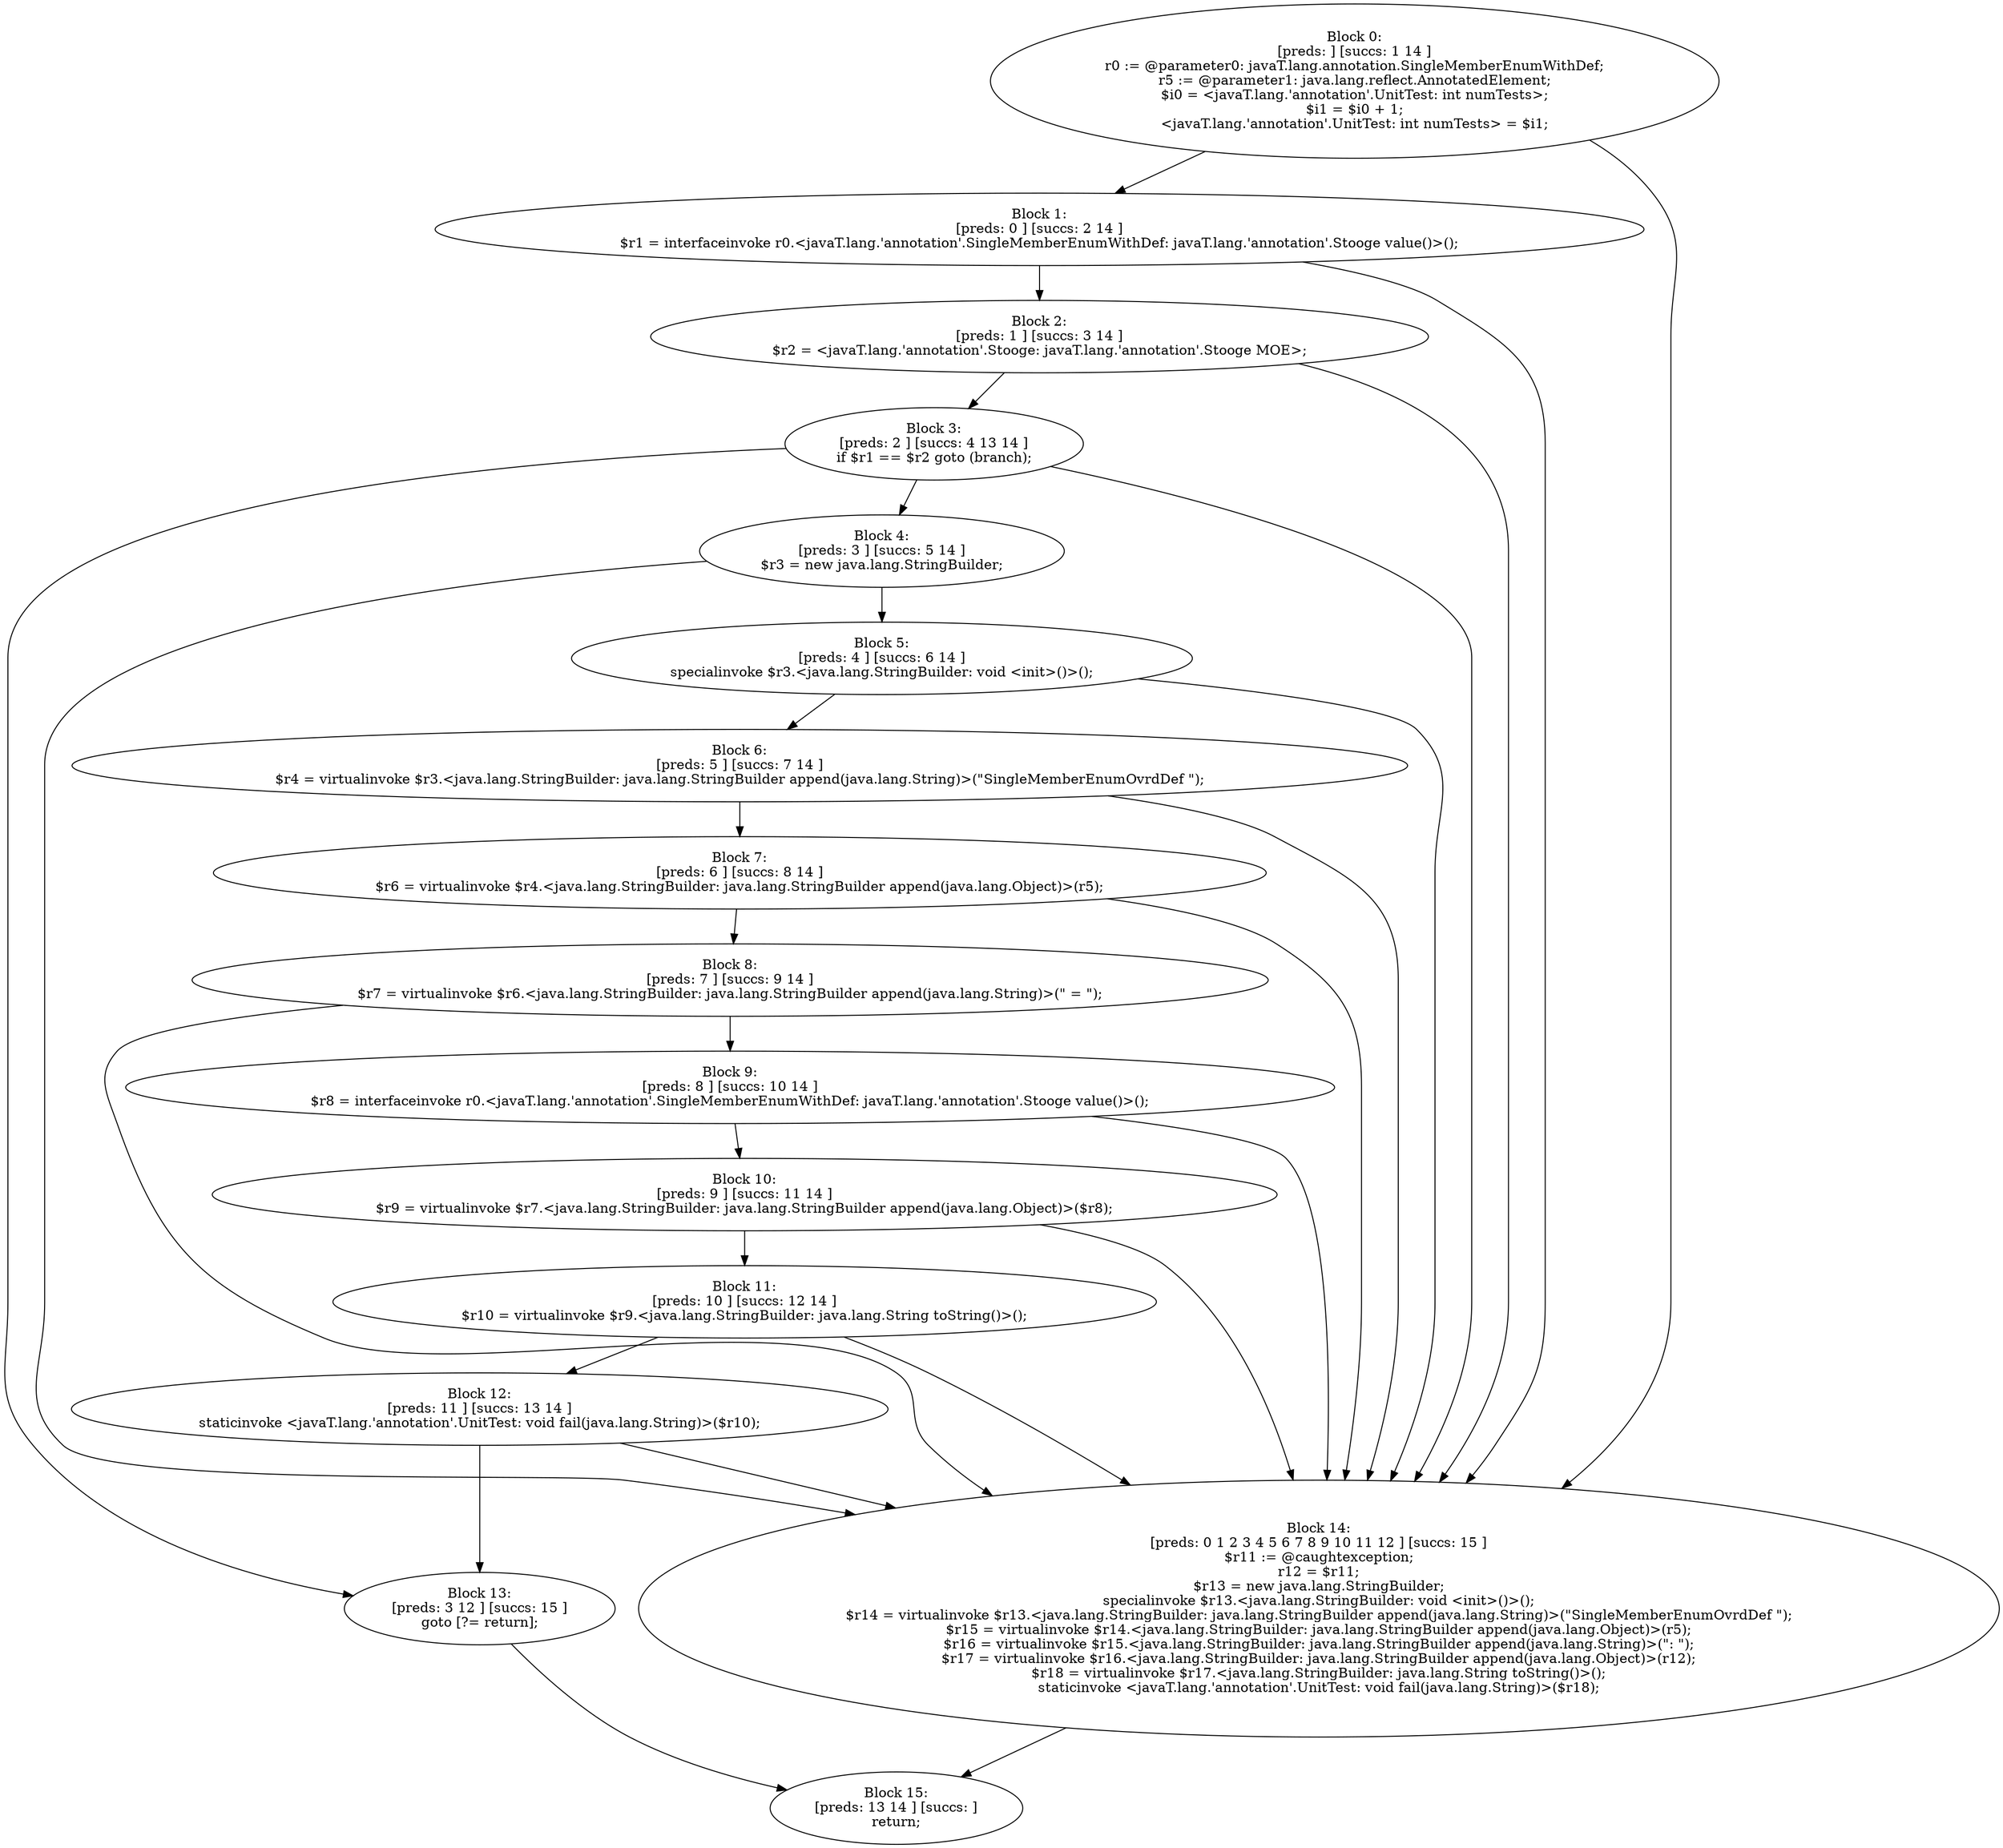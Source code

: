 digraph "unitGraph" {
    "Block 0:
[preds: ] [succs: 1 14 ]
r0 := @parameter0: javaT.lang.annotation.SingleMemberEnumWithDef;
r5 := @parameter1: java.lang.reflect.AnnotatedElement;
$i0 = <javaT.lang.'annotation'.UnitTest: int numTests>;
$i1 = $i0 + 1;
<javaT.lang.'annotation'.UnitTest: int numTests> = $i1;
"
    "Block 1:
[preds: 0 ] [succs: 2 14 ]
$r1 = interfaceinvoke r0.<javaT.lang.'annotation'.SingleMemberEnumWithDef: javaT.lang.'annotation'.Stooge value()>();
"
    "Block 2:
[preds: 1 ] [succs: 3 14 ]
$r2 = <javaT.lang.'annotation'.Stooge: javaT.lang.'annotation'.Stooge MOE>;
"
    "Block 3:
[preds: 2 ] [succs: 4 13 14 ]
if $r1 == $r2 goto (branch);
"
    "Block 4:
[preds: 3 ] [succs: 5 14 ]
$r3 = new java.lang.StringBuilder;
"
    "Block 5:
[preds: 4 ] [succs: 6 14 ]
specialinvoke $r3.<java.lang.StringBuilder: void <init>()>();
"
    "Block 6:
[preds: 5 ] [succs: 7 14 ]
$r4 = virtualinvoke $r3.<java.lang.StringBuilder: java.lang.StringBuilder append(java.lang.String)>(\"SingleMemberEnumOvrdDef \");
"
    "Block 7:
[preds: 6 ] [succs: 8 14 ]
$r6 = virtualinvoke $r4.<java.lang.StringBuilder: java.lang.StringBuilder append(java.lang.Object)>(r5);
"
    "Block 8:
[preds: 7 ] [succs: 9 14 ]
$r7 = virtualinvoke $r6.<java.lang.StringBuilder: java.lang.StringBuilder append(java.lang.String)>(\" = \");
"
    "Block 9:
[preds: 8 ] [succs: 10 14 ]
$r8 = interfaceinvoke r0.<javaT.lang.'annotation'.SingleMemberEnumWithDef: javaT.lang.'annotation'.Stooge value()>();
"
    "Block 10:
[preds: 9 ] [succs: 11 14 ]
$r9 = virtualinvoke $r7.<java.lang.StringBuilder: java.lang.StringBuilder append(java.lang.Object)>($r8);
"
    "Block 11:
[preds: 10 ] [succs: 12 14 ]
$r10 = virtualinvoke $r9.<java.lang.StringBuilder: java.lang.String toString()>();
"
    "Block 12:
[preds: 11 ] [succs: 13 14 ]
staticinvoke <javaT.lang.'annotation'.UnitTest: void fail(java.lang.String)>($r10);
"
    "Block 13:
[preds: 3 12 ] [succs: 15 ]
goto [?= return];
"
    "Block 14:
[preds: 0 1 2 3 4 5 6 7 8 9 10 11 12 ] [succs: 15 ]
$r11 := @caughtexception;
r12 = $r11;
$r13 = new java.lang.StringBuilder;
specialinvoke $r13.<java.lang.StringBuilder: void <init>()>();
$r14 = virtualinvoke $r13.<java.lang.StringBuilder: java.lang.StringBuilder append(java.lang.String)>(\"SingleMemberEnumOvrdDef \");
$r15 = virtualinvoke $r14.<java.lang.StringBuilder: java.lang.StringBuilder append(java.lang.Object)>(r5);
$r16 = virtualinvoke $r15.<java.lang.StringBuilder: java.lang.StringBuilder append(java.lang.String)>(\": \");
$r17 = virtualinvoke $r16.<java.lang.StringBuilder: java.lang.StringBuilder append(java.lang.Object)>(r12);
$r18 = virtualinvoke $r17.<java.lang.StringBuilder: java.lang.String toString()>();
staticinvoke <javaT.lang.'annotation'.UnitTest: void fail(java.lang.String)>($r18);
"
    "Block 15:
[preds: 13 14 ] [succs: ]
return;
"
    "Block 0:
[preds: ] [succs: 1 14 ]
r0 := @parameter0: javaT.lang.annotation.SingleMemberEnumWithDef;
r5 := @parameter1: java.lang.reflect.AnnotatedElement;
$i0 = <javaT.lang.'annotation'.UnitTest: int numTests>;
$i1 = $i0 + 1;
<javaT.lang.'annotation'.UnitTest: int numTests> = $i1;
"->"Block 1:
[preds: 0 ] [succs: 2 14 ]
$r1 = interfaceinvoke r0.<javaT.lang.'annotation'.SingleMemberEnumWithDef: javaT.lang.'annotation'.Stooge value()>();
";
    "Block 0:
[preds: ] [succs: 1 14 ]
r0 := @parameter0: javaT.lang.annotation.SingleMemberEnumWithDef;
r5 := @parameter1: java.lang.reflect.AnnotatedElement;
$i0 = <javaT.lang.'annotation'.UnitTest: int numTests>;
$i1 = $i0 + 1;
<javaT.lang.'annotation'.UnitTest: int numTests> = $i1;
"->"Block 14:
[preds: 0 1 2 3 4 5 6 7 8 9 10 11 12 ] [succs: 15 ]
$r11 := @caughtexception;
r12 = $r11;
$r13 = new java.lang.StringBuilder;
specialinvoke $r13.<java.lang.StringBuilder: void <init>()>();
$r14 = virtualinvoke $r13.<java.lang.StringBuilder: java.lang.StringBuilder append(java.lang.String)>(\"SingleMemberEnumOvrdDef \");
$r15 = virtualinvoke $r14.<java.lang.StringBuilder: java.lang.StringBuilder append(java.lang.Object)>(r5);
$r16 = virtualinvoke $r15.<java.lang.StringBuilder: java.lang.StringBuilder append(java.lang.String)>(\": \");
$r17 = virtualinvoke $r16.<java.lang.StringBuilder: java.lang.StringBuilder append(java.lang.Object)>(r12);
$r18 = virtualinvoke $r17.<java.lang.StringBuilder: java.lang.String toString()>();
staticinvoke <javaT.lang.'annotation'.UnitTest: void fail(java.lang.String)>($r18);
";
    "Block 1:
[preds: 0 ] [succs: 2 14 ]
$r1 = interfaceinvoke r0.<javaT.lang.'annotation'.SingleMemberEnumWithDef: javaT.lang.'annotation'.Stooge value()>();
"->"Block 2:
[preds: 1 ] [succs: 3 14 ]
$r2 = <javaT.lang.'annotation'.Stooge: javaT.lang.'annotation'.Stooge MOE>;
";
    "Block 1:
[preds: 0 ] [succs: 2 14 ]
$r1 = interfaceinvoke r0.<javaT.lang.'annotation'.SingleMemberEnumWithDef: javaT.lang.'annotation'.Stooge value()>();
"->"Block 14:
[preds: 0 1 2 3 4 5 6 7 8 9 10 11 12 ] [succs: 15 ]
$r11 := @caughtexception;
r12 = $r11;
$r13 = new java.lang.StringBuilder;
specialinvoke $r13.<java.lang.StringBuilder: void <init>()>();
$r14 = virtualinvoke $r13.<java.lang.StringBuilder: java.lang.StringBuilder append(java.lang.String)>(\"SingleMemberEnumOvrdDef \");
$r15 = virtualinvoke $r14.<java.lang.StringBuilder: java.lang.StringBuilder append(java.lang.Object)>(r5);
$r16 = virtualinvoke $r15.<java.lang.StringBuilder: java.lang.StringBuilder append(java.lang.String)>(\": \");
$r17 = virtualinvoke $r16.<java.lang.StringBuilder: java.lang.StringBuilder append(java.lang.Object)>(r12);
$r18 = virtualinvoke $r17.<java.lang.StringBuilder: java.lang.String toString()>();
staticinvoke <javaT.lang.'annotation'.UnitTest: void fail(java.lang.String)>($r18);
";
    "Block 2:
[preds: 1 ] [succs: 3 14 ]
$r2 = <javaT.lang.'annotation'.Stooge: javaT.lang.'annotation'.Stooge MOE>;
"->"Block 3:
[preds: 2 ] [succs: 4 13 14 ]
if $r1 == $r2 goto (branch);
";
    "Block 2:
[preds: 1 ] [succs: 3 14 ]
$r2 = <javaT.lang.'annotation'.Stooge: javaT.lang.'annotation'.Stooge MOE>;
"->"Block 14:
[preds: 0 1 2 3 4 5 6 7 8 9 10 11 12 ] [succs: 15 ]
$r11 := @caughtexception;
r12 = $r11;
$r13 = new java.lang.StringBuilder;
specialinvoke $r13.<java.lang.StringBuilder: void <init>()>();
$r14 = virtualinvoke $r13.<java.lang.StringBuilder: java.lang.StringBuilder append(java.lang.String)>(\"SingleMemberEnumOvrdDef \");
$r15 = virtualinvoke $r14.<java.lang.StringBuilder: java.lang.StringBuilder append(java.lang.Object)>(r5);
$r16 = virtualinvoke $r15.<java.lang.StringBuilder: java.lang.StringBuilder append(java.lang.String)>(\": \");
$r17 = virtualinvoke $r16.<java.lang.StringBuilder: java.lang.StringBuilder append(java.lang.Object)>(r12);
$r18 = virtualinvoke $r17.<java.lang.StringBuilder: java.lang.String toString()>();
staticinvoke <javaT.lang.'annotation'.UnitTest: void fail(java.lang.String)>($r18);
";
    "Block 3:
[preds: 2 ] [succs: 4 13 14 ]
if $r1 == $r2 goto (branch);
"->"Block 4:
[preds: 3 ] [succs: 5 14 ]
$r3 = new java.lang.StringBuilder;
";
    "Block 3:
[preds: 2 ] [succs: 4 13 14 ]
if $r1 == $r2 goto (branch);
"->"Block 13:
[preds: 3 12 ] [succs: 15 ]
goto [?= return];
";
    "Block 3:
[preds: 2 ] [succs: 4 13 14 ]
if $r1 == $r2 goto (branch);
"->"Block 14:
[preds: 0 1 2 3 4 5 6 7 8 9 10 11 12 ] [succs: 15 ]
$r11 := @caughtexception;
r12 = $r11;
$r13 = new java.lang.StringBuilder;
specialinvoke $r13.<java.lang.StringBuilder: void <init>()>();
$r14 = virtualinvoke $r13.<java.lang.StringBuilder: java.lang.StringBuilder append(java.lang.String)>(\"SingleMemberEnumOvrdDef \");
$r15 = virtualinvoke $r14.<java.lang.StringBuilder: java.lang.StringBuilder append(java.lang.Object)>(r5);
$r16 = virtualinvoke $r15.<java.lang.StringBuilder: java.lang.StringBuilder append(java.lang.String)>(\": \");
$r17 = virtualinvoke $r16.<java.lang.StringBuilder: java.lang.StringBuilder append(java.lang.Object)>(r12);
$r18 = virtualinvoke $r17.<java.lang.StringBuilder: java.lang.String toString()>();
staticinvoke <javaT.lang.'annotation'.UnitTest: void fail(java.lang.String)>($r18);
";
    "Block 4:
[preds: 3 ] [succs: 5 14 ]
$r3 = new java.lang.StringBuilder;
"->"Block 5:
[preds: 4 ] [succs: 6 14 ]
specialinvoke $r3.<java.lang.StringBuilder: void <init>()>();
";
    "Block 4:
[preds: 3 ] [succs: 5 14 ]
$r3 = new java.lang.StringBuilder;
"->"Block 14:
[preds: 0 1 2 3 4 5 6 7 8 9 10 11 12 ] [succs: 15 ]
$r11 := @caughtexception;
r12 = $r11;
$r13 = new java.lang.StringBuilder;
specialinvoke $r13.<java.lang.StringBuilder: void <init>()>();
$r14 = virtualinvoke $r13.<java.lang.StringBuilder: java.lang.StringBuilder append(java.lang.String)>(\"SingleMemberEnumOvrdDef \");
$r15 = virtualinvoke $r14.<java.lang.StringBuilder: java.lang.StringBuilder append(java.lang.Object)>(r5);
$r16 = virtualinvoke $r15.<java.lang.StringBuilder: java.lang.StringBuilder append(java.lang.String)>(\": \");
$r17 = virtualinvoke $r16.<java.lang.StringBuilder: java.lang.StringBuilder append(java.lang.Object)>(r12);
$r18 = virtualinvoke $r17.<java.lang.StringBuilder: java.lang.String toString()>();
staticinvoke <javaT.lang.'annotation'.UnitTest: void fail(java.lang.String)>($r18);
";
    "Block 5:
[preds: 4 ] [succs: 6 14 ]
specialinvoke $r3.<java.lang.StringBuilder: void <init>()>();
"->"Block 6:
[preds: 5 ] [succs: 7 14 ]
$r4 = virtualinvoke $r3.<java.lang.StringBuilder: java.lang.StringBuilder append(java.lang.String)>(\"SingleMemberEnumOvrdDef \");
";
    "Block 5:
[preds: 4 ] [succs: 6 14 ]
specialinvoke $r3.<java.lang.StringBuilder: void <init>()>();
"->"Block 14:
[preds: 0 1 2 3 4 5 6 7 8 9 10 11 12 ] [succs: 15 ]
$r11 := @caughtexception;
r12 = $r11;
$r13 = new java.lang.StringBuilder;
specialinvoke $r13.<java.lang.StringBuilder: void <init>()>();
$r14 = virtualinvoke $r13.<java.lang.StringBuilder: java.lang.StringBuilder append(java.lang.String)>(\"SingleMemberEnumOvrdDef \");
$r15 = virtualinvoke $r14.<java.lang.StringBuilder: java.lang.StringBuilder append(java.lang.Object)>(r5);
$r16 = virtualinvoke $r15.<java.lang.StringBuilder: java.lang.StringBuilder append(java.lang.String)>(\": \");
$r17 = virtualinvoke $r16.<java.lang.StringBuilder: java.lang.StringBuilder append(java.lang.Object)>(r12);
$r18 = virtualinvoke $r17.<java.lang.StringBuilder: java.lang.String toString()>();
staticinvoke <javaT.lang.'annotation'.UnitTest: void fail(java.lang.String)>($r18);
";
    "Block 6:
[preds: 5 ] [succs: 7 14 ]
$r4 = virtualinvoke $r3.<java.lang.StringBuilder: java.lang.StringBuilder append(java.lang.String)>(\"SingleMemberEnumOvrdDef \");
"->"Block 7:
[preds: 6 ] [succs: 8 14 ]
$r6 = virtualinvoke $r4.<java.lang.StringBuilder: java.lang.StringBuilder append(java.lang.Object)>(r5);
";
    "Block 6:
[preds: 5 ] [succs: 7 14 ]
$r4 = virtualinvoke $r3.<java.lang.StringBuilder: java.lang.StringBuilder append(java.lang.String)>(\"SingleMemberEnumOvrdDef \");
"->"Block 14:
[preds: 0 1 2 3 4 5 6 7 8 9 10 11 12 ] [succs: 15 ]
$r11 := @caughtexception;
r12 = $r11;
$r13 = new java.lang.StringBuilder;
specialinvoke $r13.<java.lang.StringBuilder: void <init>()>();
$r14 = virtualinvoke $r13.<java.lang.StringBuilder: java.lang.StringBuilder append(java.lang.String)>(\"SingleMemberEnumOvrdDef \");
$r15 = virtualinvoke $r14.<java.lang.StringBuilder: java.lang.StringBuilder append(java.lang.Object)>(r5);
$r16 = virtualinvoke $r15.<java.lang.StringBuilder: java.lang.StringBuilder append(java.lang.String)>(\": \");
$r17 = virtualinvoke $r16.<java.lang.StringBuilder: java.lang.StringBuilder append(java.lang.Object)>(r12);
$r18 = virtualinvoke $r17.<java.lang.StringBuilder: java.lang.String toString()>();
staticinvoke <javaT.lang.'annotation'.UnitTest: void fail(java.lang.String)>($r18);
";
    "Block 7:
[preds: 6 ] [succs: 8 14 ]
$r6 = virtualinvoke $r4.<java.lang.StringBuilder: java.lang.StringBuilder append(java.lang.Object)>(r5);
"->"Block 8:
[preds: 7 ] [succs: 9 14 ]
$r7 = virtualinvoke $r6.<java.lang.StringBuilder: java.lang.StringBuilder append(java.lang.String)>(\" = \");
";
    "Block 7:
[preds: 6 ] [succs: 8 14 ]
$r6 = virtualinvoke $r4.<java.lang.StringBuilder: java.lang.StringBuilder append(java.lang.Object)>(r5);
"->"Block 14:
[preds: 0 1 2 3 4 5 6 7 8 9 10 11 12 ] [succs: 15 ]
$r11 := @caughtexception;
r12 = $r11;
$r13 = new java.lang.StringBuilder;
specialinvoke $r13.<java.lang.StringBuilder: void <init>()>();
$r14 = virtualinvoke $r13.<java.lang.StringBuilder: java.lang.StringBuilder append(java.lang.String)>(\"SingleMemberEnumOvrdDef \");
$r15 = virtualinvoke $r14.<java.lang.StringBuilder: java.lang.StringBuilder append(java.lang.Object)>(r5);
$r16 = virtualinvoke $r15.<java.lang.StringBuilder: java.lang.StringBuilder append(java.lang.String)>(\": \");
$r17 = virtualinvoke $r16.<java.lang.StringBuilder: java.lang.StringBuilder append(java.lang.Object)>(r12);
$r18 = virtualinvoke $r17.<java.lang.StringBuilder: java.lang.String toString()>();
staticinvoke <javaT.lang.'annotation'.UnitTest: void fail(java.lang.String)>($r18);
";
    "Block 8:
[preds: 7 ] [succs: 9 14 ]
$r7 = virtualinvoke $r6.<java.lang.StringBuilder: java.lang.StringBuilder append(java.lang.String)>(\" = \");
"->"Block 9:
[preds: 8 ] [succs: 10 14 ]
$r8 = interfaceinvoke r0.<javaT.lang.'annotation'.SingleMemberEnumWithDef: javaT.lang.'annotation'.Stooge value()>();
";
    "Block 8:
[preds: 7 ] [succs: 9 14 ]
$r7 = virtualinvoke $r6.<java.lang.StringBuilder: java.lang.StringBuilder append(java.lang.String)>(\" = \");
"->"Block 14:
[preds: 0 1 2 3 4 5 6 7 8 9 10 11 12 ] [succs: 15 ]
$r11 := @caughtexception;
r12 = $r11;
$r13 = new java.lang.StringBuilder;
specialinvoke $r13.<java.lang.StringBuilder: void <init>()>();
$r14 = virtualinvoke $r13.<java.lang.StringBuilder: java.lang.StringBuilder append(java.lang.String)>(\"SingleMemberEnumOvrdDef \");
$r15 = virtualinvoke $r14.<java.lang.StringBuilder: java.lang.StringBuilder append(java.lang.Object)>(r5);
$r16 = virtualinvoke $r15.<java.lang.StringBuilder: java.lang.StringBuilder append(java.lang.String)>(\": \");
$r17 = virtualinvoke $r16.<java.lang.StringBuilder: java.lang.StringBuilder append(java.lang.Object)>(r12);
$r18 = virtualinvoke $r17.<java.lang.StringBuilder: java.lang.String toString()>();
staticinvoke <javaT.lang.'annotation'.UnitTest: void fail(java.lang.String)>($r18);
";
    "Block 9:
[preds: 8 ] [succs: 10 14 ]
$r8 = interfaceinvoke r0.<javaT.lang.'annotation'.SingleMemberEnumWithDef: javaT.lang.'annotation'.Stooge value()>();
"->"Block 10:
[preds: 9 ] [succs: 11 14 ]
$r9 = virtualinvoke $r7.<java.lang.StringBuilder: java.lang.StringBuilder append(java.lang.Object)>($r8);
";
    "Block 9:
[preds: 8 ] [succs: 10 14 ]
$r8 = interfaceinvoke r0.<javaT.lang.'annotation'.SingleMemberEnumWithDef: javaT.lang.'annotation'.Stooge value()>();
"->"Block 14:
[preds: 0 1 2 3 4 5 6 7 8 9 10 11 12 ] [succs: 15 ]
$r11 := @caughtexception;
r12 = $r11;
$r13 = new java.lang.StringBuilder;
specialinvoke $r13.<java.lang.StringBuilder: void <init>()>();
$r14 = virtualinvoke $r13.<java.lang.StringBuilder: java.lang.StringBuilder append(java.lang.String)>(\"SingleMemberEnumOvrdDef \");
$r15 = virtualinvoke $r14.<java.lang.StringBuilder: java.lang.StringBuilder append(java.lang.Object)>(r5);
$r16 = virtualinvoke $r15.<java.lang.StringBuilder: java.lang.StringBuilder append(java.lang.String)>(\": \");
$r17 = virtualinvoke $r16.<java.lang.StringBuilder: java.lang.StringBuilder append(java.lang.Object)>(r12);
$r18 = virtualinvoke $r17.<java.lang.StringBuilder: java.lang.String toString()>();
staticinvoke <javaT.lang.'annotation'.UnitTest: void fail(java.lang.String)>($r18);
";
    "Block 10:
[preds: 9 ] [succs: 11 14 ]
$r9 = virtualinvoke $r7.<java.lang.StringBuilder: java.lang.StringBuilder append(java.lang.Object)>($r8);
"->"Block 11:
[preds: 10 ] [succs: 12 14 ]
$r10 = virtualinvoke $r9.<java.lang.StringBuilder: java.lang.String toString()>();
";
    "Block 10:
[preds: 9 ] [succs: 11 14 ]
$r9 = virtualinvoke $r7.<java.lang.StringBuilder: java.lang.StringBuilder append(java.lang.Object)>($r8);
"->"Block 14:
[preds: 0 1 2 3 4 5 6 7 8 9 10 11 12 ] [succs: 15 ]
$r11 := @caughtexception;
r12 = $r11;
$r13 = new java.lang.StringBuilder;
specialinvoke $r13.<java.lang.StringBuilder: void <init>()>();
$r14 = virtualinvoke $r13.<java.lang.StringBuilder: java.lang.StringBuilder append(java.lang.String)>(\"SingleMemberEnumOvrdDef \");
$r15 = virtualinvoke $r14.<java.lang.StringBuilder: java.lang.StringBuilder append(java.lang.Object)>(r5);
$r16 = virtualinvoke $r15.<java.lang.StringBuilder: java.lang.StringBuilder append(java.lang.String)>(\": \");
$r17 = virtualinvoke $r16.<java.lang.StringBuilder: java.lang.StringBuilder append(java.lang.Object)>(r12);
$r18 = virtualinvoke $r17.<java.lang.StringBuilder: java.lang.String toString()>();
staticinvoke <javaT.lang.'annotation'.UnitTest: void fail(java.lang.String)>($r18);
";
    "Block 11:
[preds: 10 ] [succs: 12 14 ]
$r10 = virtualinvoke $r9.<java.lang.StringBuilder: java.lang.String toString()>();
"->"Block 12:
[preds: 11 ] [succs: 13 14 ]
staticinvoke <javaT.lang.'annotation'.UnitTest: void fail(java.lang.String)>($r10);
";
    "Block 11:
[preds: 10 ] [succs: 12 14 ]
$r10 = virtualinvoke $r9.<java.lang.StringBuilder: java.lang.String toString()>();
"->"Block 14:
[preds: 0 1 2 3 4 5 6 7 8 9 10 11 12 ] [succs: 15 ]
$r11 := @caughtexception;
r12 = $r11;
$r13 = new java.lang.StringBuilder;
specialinvoke $r13.<java.lang.StringBuilder: void <init>()>();
$r14 = virtualinvoke $r13.<java.lang.StringBuilder: java.lang.StringBuilder append(java.lang.String)>(\"SingleMemberEnumOvrdDef \");
$r15 = virtualinvoke $r14.<java.lang.StringBuilder: java.lang.StringBuilder append(java.lang.Object)>(r5);
$r16 = virtualinvoke $r15.<java.lang.StringBuilder: java.lang.StringBuilder append(java.lang.String)>(\": \");
$r17 = virtualinvoke $r16.<java.lang.StringBuilder: java.lang.StringBuilder append(java.lang.Object)>(r12);
$r18 = virtualinvoke $r17.<java.lang.StringBuilder: java.lang.String toString()>();
staticinvoke <javaT.lang.'annotation'.UnitTest: void fail(java.lang.String)>($r18);
";
    "Block 12:
[preds: 11 ] [succs: 13 14 ]
staticinvoke <javaT.lang.'annotation'.UnitTest: void fail(java.lang.String)>($r10);
"->"Block 13:
[preds: 3 12 ] [succs: 15 ]
goto [?= return];
";
    "Block 12:
[preds: 11 ] [succs: 13 14 ]
staticinvoke <javaT.lang.'annotation'.UnitTest: void fail(java.lang.String)>($r10);
"->"Block 14:
[preds: 0 1 2 3 4 5 6 7 8 9 10 11 12 ] [succs: 15 ]
$r11 := @caughtexception;
r12 = $r11;
$r13 = new java.lang.StringBuilder;
specialinvoke $r13.<java.lang.StringBuilder: void <init>()>();
$r14 = virtualinvoke $r13.<java.lang.StringBuilder: java.lang.StringBuilder append(java.lang.String)>(\"SingleMemberEnumOvrdDef \");
$r15 = virtualinvoke $r14.<java.lang.StringBuilder: java.lang.StringBuilder append(java.lang.Object)>(r5);
$r16 = virtualinvoke $r15.<java.lang.StringBuilder: java.lang.StringBuilder append(java.lang.String)>(\": \");
$r17 = virtualinvoke $r16.<java.lang.StringBuilder: java.lang.StringBuilder append(java.lang.Object)>(r12);
$r18 = virtualinvoke $r17.<java.lang.StringBuilder: java.lang.String toString()>();
staticinvoke <javaT.lang.'annotation'.UnitTest: void fail(java.lang.String)>($r18);
";
    "Block 13:
[preds: 3 12 ] [succs: 15 ]
goto [?= return];
"->"Block 15:
[preds: 13 14 ] [succs: ]
return;
";
    "Block 14:
[preds: 0 1 2 3 4 5 6 7 8 9 10 11 12 ] [succs: 15 ]
$r11 := @caughtexception;
r12 = $r11;
$r13 = new java.lang.StringBuilder;
specialinvoke $r13.<java.lang.StringBuilder: void <init>()>();
$r14 = virtualinvoke $r13.<java.lang.StringBuilder: java.lang.StringBuilder append(java.lang.String)>(\"SingleMemberEnumOvrdDef \");
$r15 = virtualinvoke $r14.<java.lang.StringBuilder: java.lang.StringBuilder append(java.lang.Object)>(r5);
$r16 = virtualinvoke $r15.<java.lang.StringBuilder: java.lang.StringBuilder append(java.lang.String)>(\": \");
$r17 = virtualinvoke $r16.<java.lang.StringBuilder: java.lang.StringBuilder append(java.lang.Object)>(r12);
$r18 = virtualinvoke $r17.<java.lang.StringBuilder: java.lang.String toString()>();
staticinvoke <javaT.lang.'annotation'.UnitTest: void fail(java.lang.String)>($r18);
"->"Block 15:
[preds: 13 14 ] [succs: ]
return;
";
}
